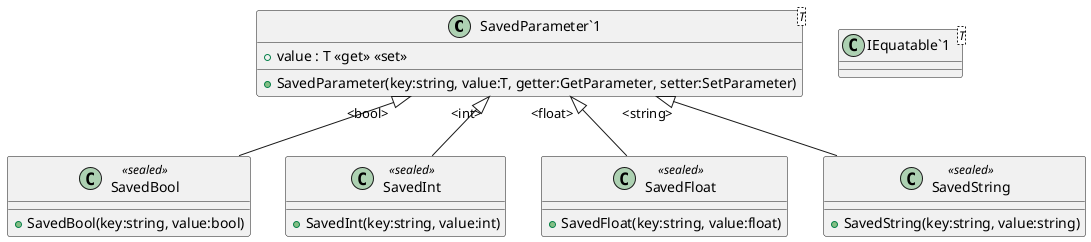 @startuml
class "SavedParameter`1"<T> {
    + SavedParameter(key:string, value:T, getter:GetParameter, setter:SetParameter)
    + value : T <<get>> <<set>>
}
class SavedBool <<sealed>> {
    + SavedBool(key:string, value:bool)
}
class SavedInt <<sealed>> {
    + SavedInt(key:string, value:int)
}
class SavedFloat <<sealed>> {
    + SavedFloat(key:string, value:float)
}
class SavedString <<sealed>> {
    + SavedString(key:string, value:string)
}
class "IEquatable`1"<T> {
}
"SavedParameter`1" "<bool>" <|-- SavedBool
"SavedParameter`1" "<int>" <|-- SavedInt
"SavedParameter`1" "<float>" <|-- SavedFloat
"SavedParameter`1" "<string>" <|-- SavedString
@enduml
